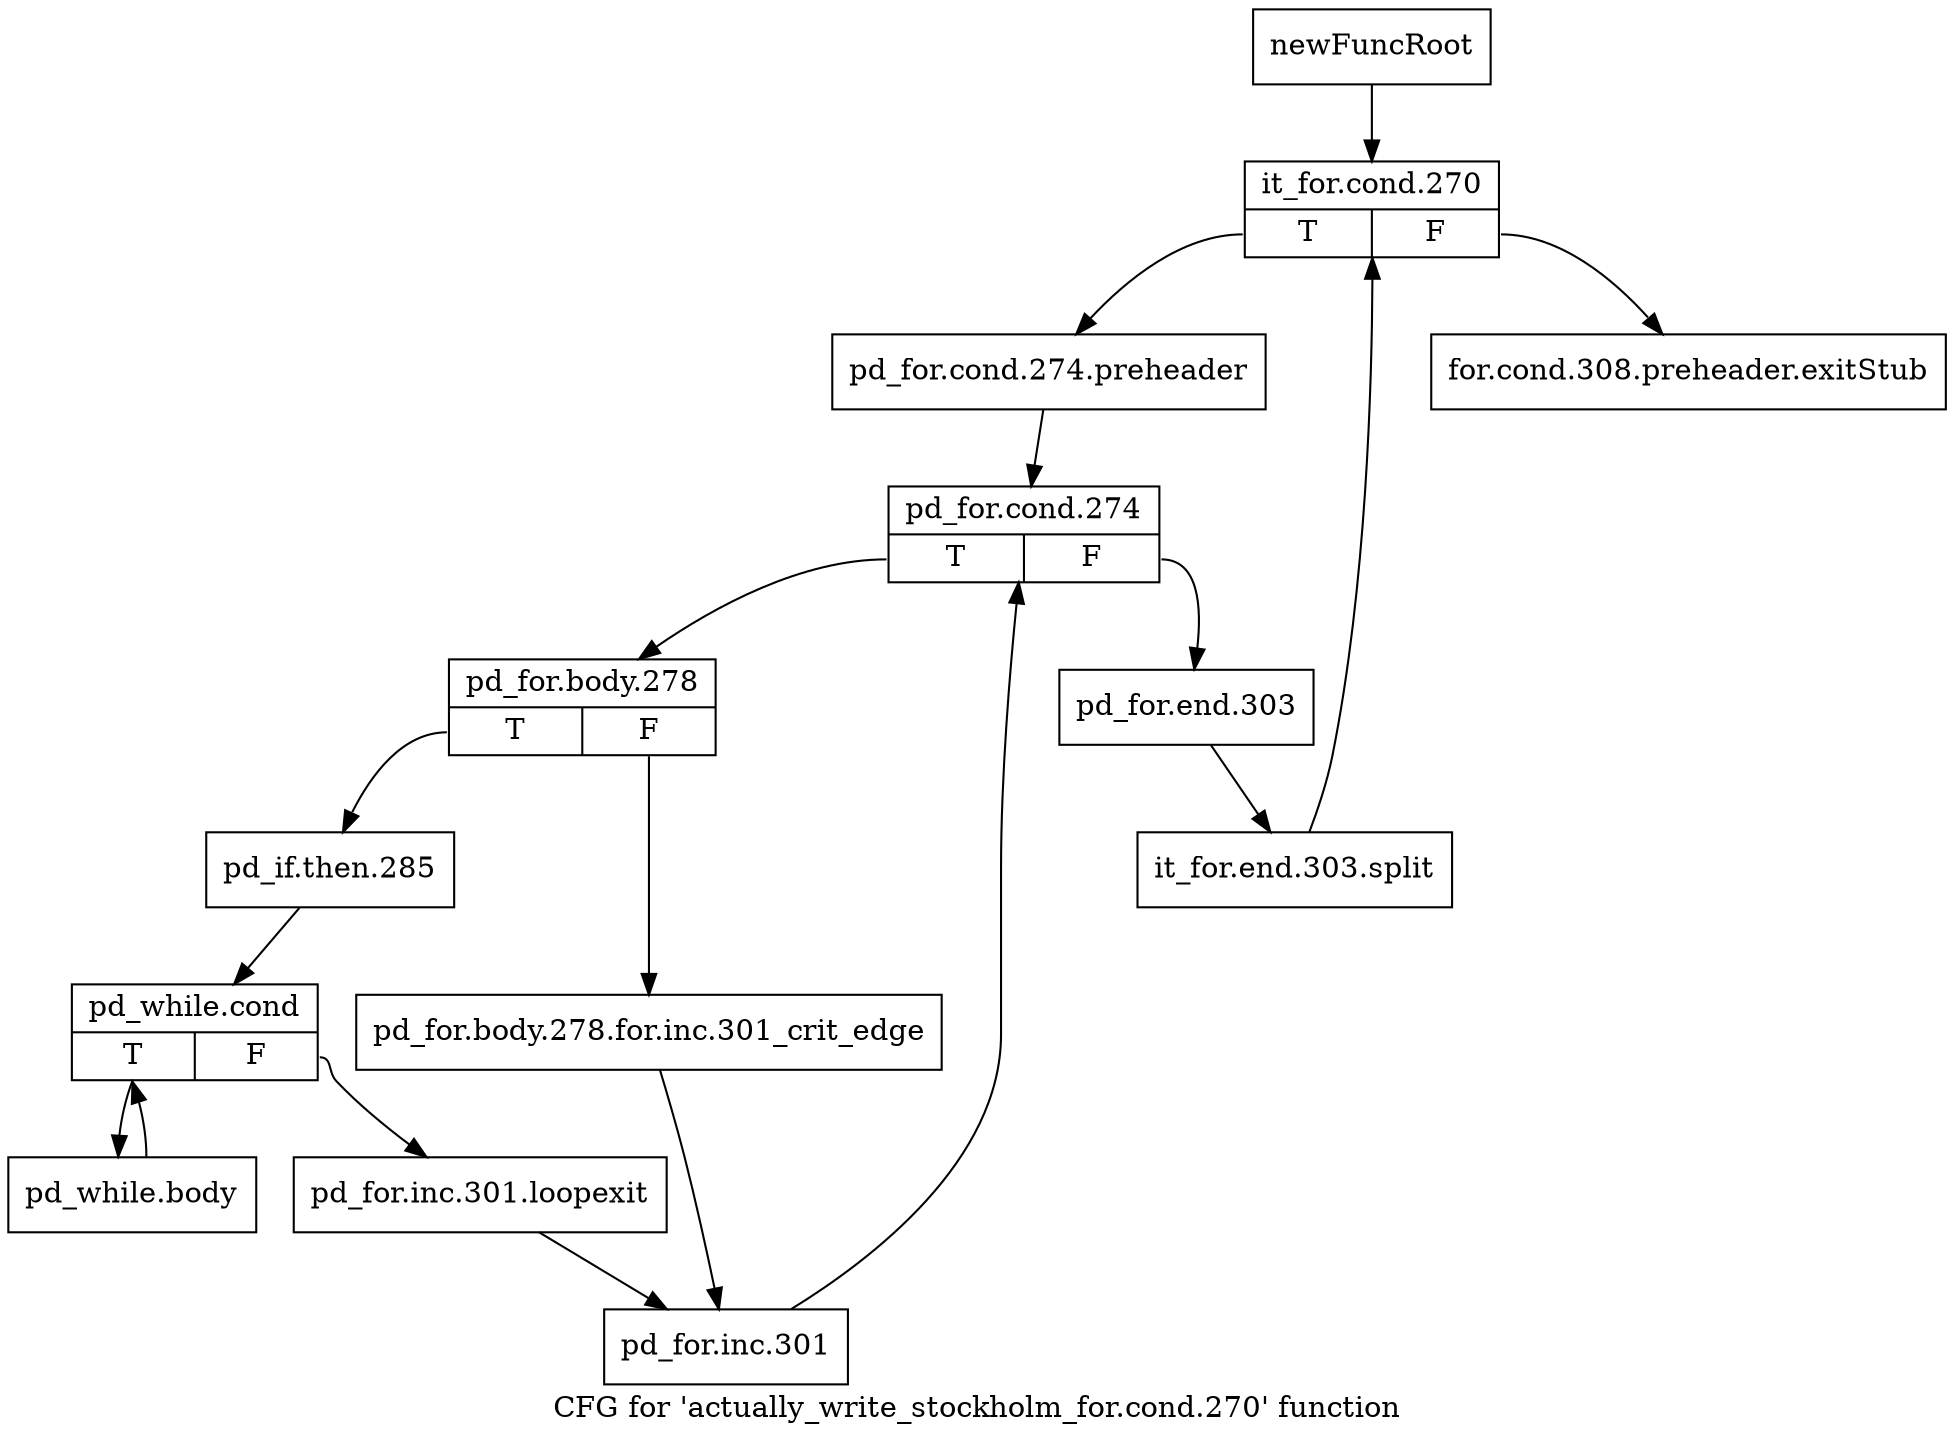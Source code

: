 digraph "CFG for 'actually_write_stockholm_for.cond.270' function" {
	label="CFG for 'actually_write_stockholm_for.cond.270' function";

	Node0x34d4ba0 [shape=record,label="{newFuncRoot}"];
	Node0x34d4ba0 -> Node0x34d4c40;
	Node0x34d4bf0 [shape=record,label="{for.cond.308.preheader.exitStub}"];
	Node0x34d4c40 [shape=record,label="{it_for.cond.270|{<s0>T|<s1>F}}"];
	Node0x34d4c40:s0 -> Node0x34d4c90;
	Node0x34d4c40:s1 -> Node0x34d4bf0;
	Node0x34d4c90 [shape=record,label="{pd_for.cond.274.preheader}"];
	Node0x34d4c90 -> Node0x34d4ce0;
	Node0x34d4ce0 [shape=record,label="{pd_for.cond.274|{<s0>T|<s1>F}}"];
	Node0x34d4ce0:s0 -> Node0x34d4d80;
	Node0x34d4ce0:s1 -> Node0x34d4d30;
	Node0x34d4d30 [shape=record,label="{pd_for.end.303}"];
	Node0x34d4d30 -> Node0x39ab9d0;
	Node0x39ab9d0 [shape=record,label="{it_for.end.303.split}"];
	Node0x39ab9d0 -> Node0x34d4c40;
	Node0x34d4d80 [shape=record,label="{pd_for.body.278|{<s0>T|<s1>F}}"];
	Node0x34d4d80:s0 -> Node0x34d4e20;
	Node0x34d4d80:s1 -> Node0x34d4dd0;
	Node0x34d4dd0 [shape=record,label="{pd_for.body.278.for.inc.301_crit_edge}"];
	Node0x34d4dd0 -> Node0x34d4f10;
	Node0x34d4e20 [shape=record,label="{pd_if.then.285}"];
	Node0x34d4e20 -> Node0x34d4e70;
	Node0x34d4e70 [shape=record,label="{pd_while.cond|{<s0>T|<s1>F}}"];
	Node0x34d4e70:s0 -> Node0x34d4f60;
	Node0x34d4e70:s1 -> Node0x34d4ec0;
	Node0x34d4ec0 [shape=record,label="{pd_for.inc.301.loopexit}"];
	Node0x34d4ec0 -> Node0x34d4f10;
	Node0x34d4f10 [shape=record,label="{pd_for.inc.301}"];
	Node0x34d4f10 -> Node0x34d4ce0;
	Node0x34d4f60 [shape=record,label="{pd_while.body}"];
	Node0x34d4f60 -> Node0x34d4e70;
}
